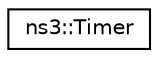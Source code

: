 digraph "Graphical Class Hierarchy"
{
 // LATEX_PDF_SIZE
  edge [fontname="Helvetica",fontsize="10",labelfontname="Helvetica",labelfontsize="10"];
  node [fontname="Helvetica",fontsize="10",shape=record];
  rankdir="LR";
  Node0 [label="ns3::Timer",height=0.2,width=0.4,color="black", fillcolor="white", style="filled",URL="$classns3_1_1_timer.html",tooltip="A simple virtual Timer class."];
}
